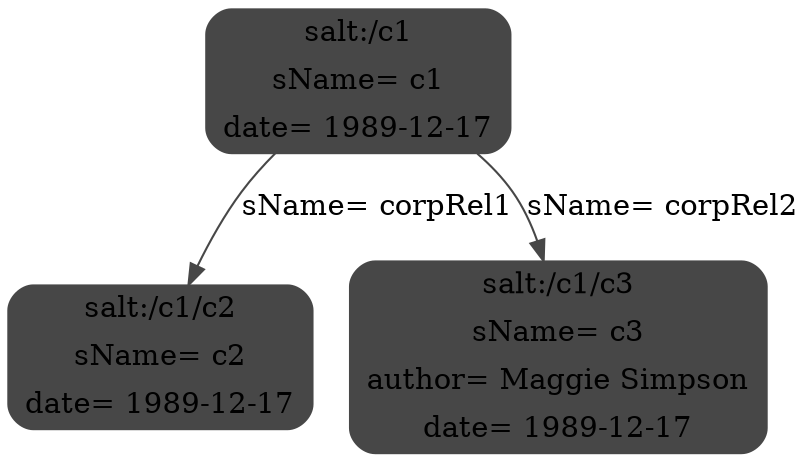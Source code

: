 digraph G {
ordering=out;
<salt:/c1>[shape=Mrecord,color=gray28,style=filled,label="{{salt:/c1}|{sName= c1}|{date= 1989-12-17}}"];
<salt:/c1/c2>[shape=Mrecord,color=gray28,style=filled,label="{{salt:/c1/c2}|{sName= c2}|{date= 1989-12-17}}"];
<salt:/c1> -> <salt:/c1/c2>[color=gray28,style=filled,label="sName= corpRel1"];
<salt:/c1/c3>[shape=Mrecord,color=gray28,style=filled,label="{{salt:/c1/c3}|{sName= c3}|{author= Maggie Simpson}|{date= 1989-12-17}}"];
<salt:/c1> -> <salt:/c1/c3>[color=gray28,style=filled,label="sName= corpRel2"];
}
